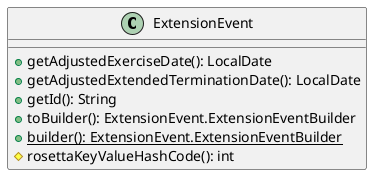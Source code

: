 @startuml

    class ExtensionEvent [[ExtensionEvent.html]] {
        +getAdjustedExerciseDate(): LocalDate
        +getAdjustedExtendedTerminationDate(): LocalDate
        +getId(): String
        +toBuilder(): ExtensionEvent.ExtensionEventBuilder
        {static} +builder(): ExtensionEvent.ExtensionEventBuilder
        #rosettaKeyValueHashCode(): int
    }

@enduml
